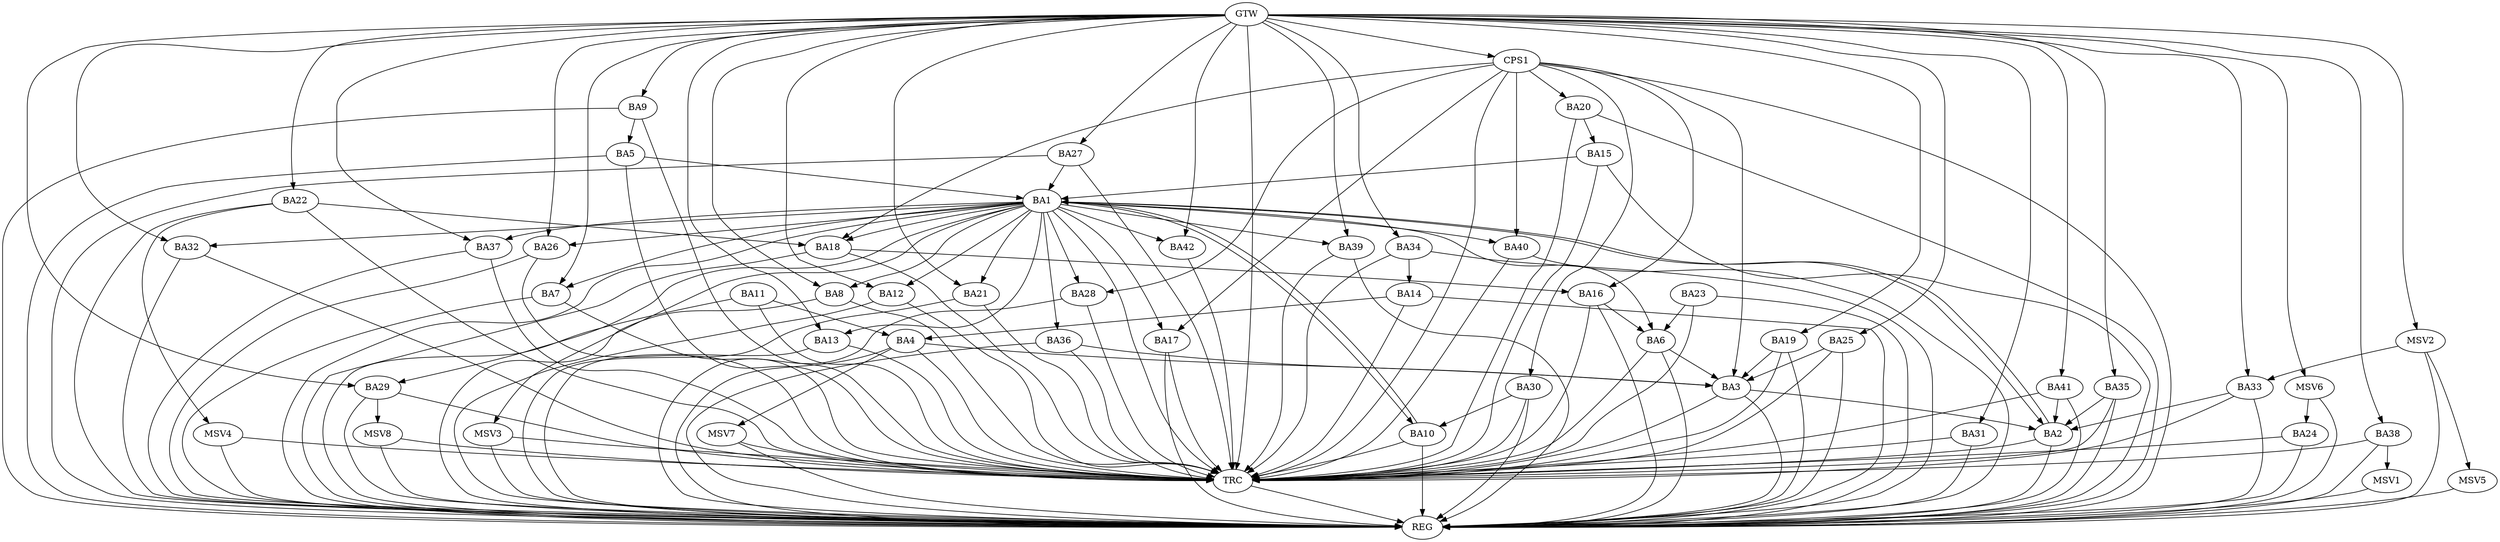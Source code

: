 strict digraph G {
  BA1 [ label="BA1" ];
  BA2 [ label="BA2" ];
  BA3 [ label="BA3" ];
  BA4 [ label="BA4" ];
  BA5 [ label="BA5" ];
  BA6 [ label="BA6" ];
  BA7 [ label="BA7" ];
  BA8 [ label="BA8" ];
  BA9 [ label="BA9" ];
  BA10 [ label="BA10" ];
  BA11 [ label="BA11" ];
  BA12 [ label="BA12" ];
  BA13 [ label="BA13" ];
  BA14 [ label="BA14" ];
  BA15 [ label="BA15" ];
  BA16 [ label="BA16" ];
  BA17 [ label="BA17" ];
  BA18 [ label="BA18" ];
  BA19 [ label="BA19" ];
  BA20 [ label="BA20" ];
  BA21 [ label="BA21" ];
  BA22 [ label="BA22" ];
  BA23 [ label="BA23" ];
  BA24 [ label="BA24" ];
  BA25 [ label="BA25" ];
  BA26 [ label="BA26" ];
  BA27 [ label="BA27" ];
  BA28 [ label="BA28" ];
  BA29 [ label="BA29" ];
  BA30 [ label="BA30" ];
  BA31 [ label="BA31" ];
  BA32 [ label="BA32" ];
  BA33 [ label="BA33" ];
  BA34 [ label="BA34" ];
  BA35 [ label="BA35" ];
  BA36 [ label="BA36" ];
  BA37 [ label="BA37" ];
  BA38 [ label="BA38" ];
  BA39 [ label="BA39" ];
  BA40 [ label="BA40" ];
  BA41 [ label="BA41" ];
  BA42 [ label="BA42" ];
  CPS1 [ label="CPS1" ];
  GTW [ label="GTW" ];
  REG [ label="REG" ];
  TRC [ label="TRC" ];
  MSV1 [ label="MSV1" ];
  MSV2 [ label="MSV2" ];
  MSV3 [ label="MSV3" ];
  MSV4 [ label="MSV4" ];
  MSV5 [ label="MSV5" ];
  MSV6 [ label="MSV6" ];
  MSV7 [ label="MSV7" ];
  MSV8 [ label="MSV8" ];
  BA1 -> BA2;
  BA2 -> BA1;
  BA3 -> BA2;
  BA4 -> BA3;
  BA5 -> BA1;
  BA6 -> BA3;
  BA9 -> BA5;
  BA10 -> BA1;
  BA11 -> BA4;
  BA14 -> BA4;
  BA15 -> BA1;
  BA16 -> BA6;
  BA18 -> BA16;
  BA19 -> BA3;
  BA20 -> BA15;
  BA22 -> BA18;
  BA23 -> BA6;
  BA25 -> BA3;
  BA27 -> BA1;
  BA30 -> BA10;
  BA33 -> BA2;
  BA34 -> BA14;
  BA35 -> BA2;
  BA36 -> BA3;
  BA41 -> BA2;
  CPS1 -> BA16;
  CPS1 -> BA40;
  CPS1 -> BA20;
  CPS1 -> BA30;
  CPS1 -> BA28;
  CPS1 -> BA17;
  CPS1 -> BA18;
  CPS1 -> BA3;
  GTW -> BA7;
  GTW -> BA8;
  GTW -> BA9;
  GTW -> BA12;
  GTW -> BA13;
  GTW -> BA19;
  GTW -> BA21;
  GTW -> BA22;
  GTW -> BA25;
  GTW -> BA26;
  GTW -> BA27;
  GTW -> BA29;
  GTW -> BA31;
  GTW -> BA32;
  GTW -> BA33;
  GTW -> BA34;
  GTW -> BA35;
  GTW -> BA37;
  GTW -> BA38;
  GTW -> BA39;
  GTW -> BA41;
  GTW -> BA42;
  GTW -> CPS1;
  BA1 -> REG;
  BA2 -> REG;
  BA3 -> REG;
  BA4 -> REG;
  BA5 -> REG;
  BA6 -> REG;
  BA7 -> REG;
  BA8 -> REG;
  BA9 -> REG;
  BA10 -> REG;
  BA11 -> REG;
  BA12 -> REG;
  BA13 -> REG;
  BA14 -> REG;
  BA15 -> REG;
  BA16 -> REG;
  BA17 -> REG;
  BA18 -> REG;
  BA19 -> REG;
  BA20 -> REG;
  BA21 -> REG;
  BA22 -> REG;
  BA23 -> REG;
  BA24 -> REG;
  BA25 -> REG;
  BA26 -> REG;
  BA27 -> REG;
  BA28 -> REG;
  BA29 -> REG;
  BA30 -> REG;
  BA31 -> REG;
  BA32 -> REG;
  BA33 -> REG;
  BA34 -> REG;
  BA35 -> REG;
  BA36 -> REG;
  BA37 -> REG;
  BA38 -> REG;
  BA39 -> REG;
  BA40 -> REG;
  BA41 -> REG;
  CPS1 -> REG;
  BA1 -> TRC;
  BA2 -> TRC;
  BA3 -> TRC;
  BA4 -> TRC;
  BA5 -> TRC;
  BA6 -> TRC;
  BA7 -> TRC;
  BA8 -> TRC;
  BA9 -> TRC;
  BA10 -> TRC;
  BA11 -> TRC;
  BA12 -> TRC;
  BA13 -> TRC;
  BA14 -> TRC;
  BA15 -> TRC;
  BA16 -> TRC;
  BA17 -> TRC;
  BA18 -> TRC;
  BA19 -> TRC;
  BA20 -> TRC;
  BA21 -> TRC;
  BA22 -> TRC;
  BA23 -> TRC;
  BA24 -> TRC;
  BA25 -> TRC;
  BA26 -> TRC;
  BA27 -> TRC;
  BA28 -> TRC;
  BA29 -> TRC;
  BA30 -> TRC;
  BA31 -> TRC;
  BA32 -> TRC;
  BA33 -> TRC;
  BA34 -> TRC;
  BA35 -> TRC;
  BA36 -> TRC;
  BA37 -> TRC;
  BA38 -> TRC;
  BA39 -> TRC;
  BA40 -> TRC;
  BA41 -> TRC;
  BA42 -> TRC;
  CPS1 -> TRC;
  GTW -> TRC;
  TRC -> REG;
  BA1 -> BA12;
  BA1 -> BA7;
  BA1 -> BA8;
  BA1 -> BA39;
  BA1 -> BA40;
  BA1 -> BA37;
  BA1 -> BA17;
  BA1 -> BA6;
  BA1 -> BA18;
  BA1 -> BA10;
  BA1 -> BA28;
  BA1 -> BA13;
  BA1 -> BA36;
  BA1 -> BA32;
  BA1 -> BA42;
  BA1 -> BA26;
  BA1 -> BA29;
  BA1 -> BA21;
  BA38 -> MSV1;
  MSV1 -> REG;
  MSV2 -> BA33;
  GTW -> MSV2;
  MSV2 -> REG;
  BA1 -> MSV3;
  MSV3 -> REG;
  MSV3 -> TRC;
  BA22 -> MSV4;
  MSV4 -> REG;
  MSV4 -> TRC;
  MSV2 -> MSV5;
  MSV5 -> REG;
  MSV6 -> BA24;
  GTW -> MSV6;
  MSV6 -> REG;
  BA4 -> MSV7;
  MSV7 -> REG;
  MSV7 -> TRC;
  BA29 -> MSV8;
  MSV8 -> REG;
  MSV8 -> TRC;
}
